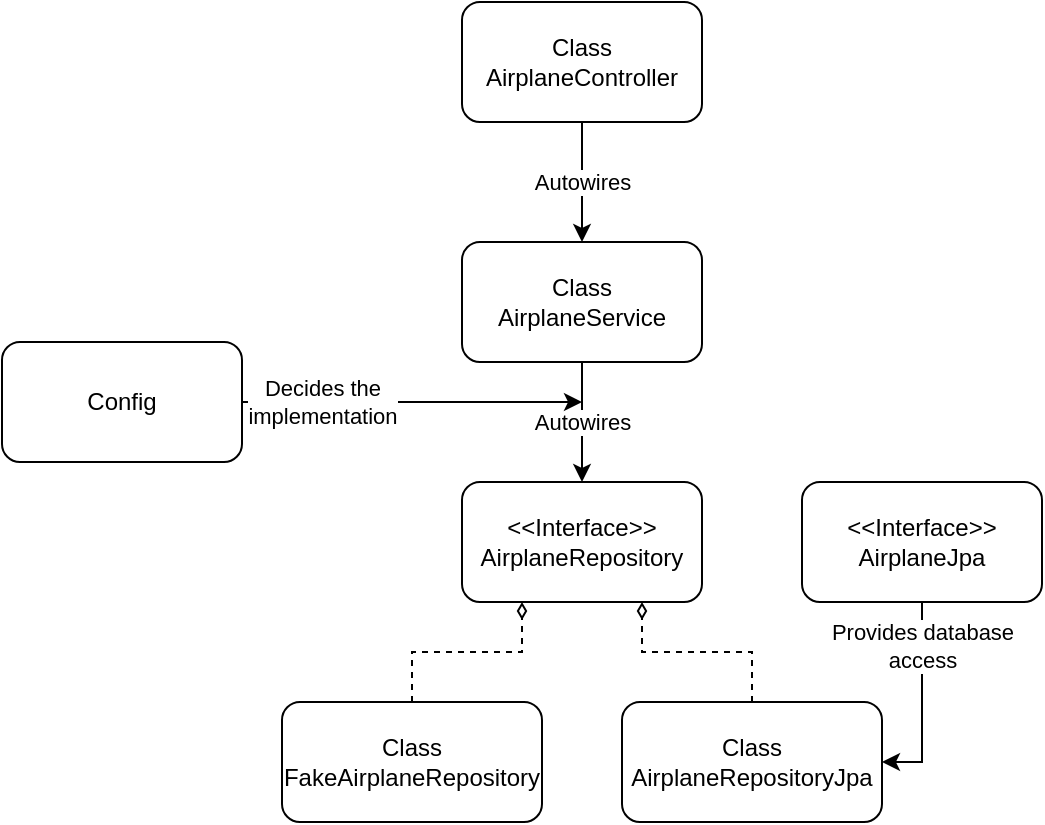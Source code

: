 <mxfile version="14.4.9" type="device"><diagram id="R2lEEEUBdFMjLlhIrx00" name="Page-1"><mxGraphModel dx="1038" dy="500" grid="1" gridSize="10" guides="1" tooltips="1" connect="1" arrows="1" fold="1" page="1" pageScale="1" pageWidth="850" pageHeight="1100" math="0" shadow="0" extFonts="Permanent Marker^https://fonts.googleapis.com/css?family=Permanent+Marker"><root><mxCell id="0"/><mxCell id="1" parent="0"/><mxCell id="prGO-nHgmfe0WE8WtIzg-3" value="Autowires" style="edgeStyle=orthogonalEdgeStyle;rounded=0;orthogonalLoop=1;jettySize=auto;html=1;entryX=0.5;entryY=0;entryDx=0;entryDy=0;" edge="1" parent="1" source="prGO-nHgmfe0WE8WtIzg-1" target="prGO-nHgmfe0WE8WtIzg-2"><mxGeometry relative="1" as="geometry"/></mxCell><mxCell id="prGO-nHgmfe0WE8WtIzg-1" value="Class&lt;br&gt;AirplaneController" style="rounded=1;whiteSpace=wrap;html=1;" vertex="1" parent="1"><mxGeometry x="360" y="120" width="120" height="60" as="geometry"/></mxCell><mxCell id="prGO-nHgmfe0WE8WtIzg-5" value="Autowires" style="edgeStyle=orthogonalEdgeStyle;rounded=0;orthogonalLoop=1;jettySize=auto;html=1;entryX=0.5;entryY=0;entryDx=0;entryDy=0;" edge="1" parent="1" source="prGO-nHgmfe0WE8WtIzg-2" target="prGO-nHgmfe0WE8WtIzg-4"><mxGeometry relative="1" as="geometry"/></mxCell><mxCell id="prGO-nHgmfe0WE8WtIzg-2" value="Class&lt;br&gt;AirplaneService" style="rounded=1;whiteSpace=wrap;html=1;" vertex="1" parent="1"><mxGeometry x="360" y="240" width="120" height="60" as="geometry"/></mxCell><mxCell id="prGO-nHgmfe0WE8WtIzg-4" value="&amp;lt;&amp;lt;Interface&amp;gt;&amp;gt;&lt;br&gt;AirplaneRepository" style="rounded=1;whiteSpace=wrap;html=1;" vertex="1" parent="1"><mxGeometry x="360" y="360" width="120" height="60" as="geometry"/></mxCell><mxCell id="prGO-nHgmfe0WE8WtIzg-10" style="edgeStyle=orthogonalEdgeStyle;rounded=0;orthogonalLoop=1;jettySize=auto;html=1;entryX=0.25;entryY=1;entryDx=0;entryDy=0;dashed=1;endArrow=diamondThin;endFill=0;" edge="1" parent="1" source="prGO-nHgmfe0WE8WtIzg-7" target="prGO-nHgmfe0WE8WtIzg-4"><mxGeometry relative="1" as="geometry"/></mxCell><mxCell id="prGO-nHgmfe0WE8WtIzg-7" value="Class&lt;br&gt;FakeAirplaneRepository" style="rounded=1;whiteSpace=wrap;html=1;" vertex="1" parent="1"><mxGeometry x="270" y="470" width="130" height="60" as="geometry"/></mxCell><mxCell id="prGO-nHgmfe0WE8WtIzg-11" style="edgeStyle=orthogonalEdgeStyle;rounded=0;orthogonalLoop=1;jettySize=auto;html=1;entryX=0.75;entryY=1;entryDx=0;entryDy=0;dashed=1;endArrow=diamondThin;endFill=0;" edge="1" parent="1" source="prGO-nHgmfe0WE8WtIzg-8" target="prGO-nHgmfe0WE8WtIzg-4"><mxGeometry relative="1" as="geometry"/></mxCell><mxCell id="prGO-nHgmfe0WE8WtIzg-8" value="Class&lt;br&gt;AirplaneRepositoryJpa" style="rounded=1;whiteSpace=wrap;html=1;" vertex="1" parent="1"><mxGeometry x="440" y="470" width="130" height="60" as="geometry"/></mxCell><mxCell id="prGO-nHgmfe0WE8WtIzg-14" value="Provides database&lt;br&gt;access" style="edgeStyle=orthogonalEdgeStyle;rounded=0;orthogonalLoop=1;jettySize=auto;html=1;entryX=1;entryY=0.5;entryDx=0;entryDy=0;endArrow=classic;endFill=1;" edge="1" parent="1" source="prGO-nHgmfe0WE8WtIzg-9" target="prGO-nHgmfe0WE8WtIzg-8"><mxGeometry x="-0.571" relative="1" as="geometry"><mxPoint as="offset"/></mxGeometry></mxCell><mxCell id="prGO-nHgmfe0WE8WtIzg-9" value="&amp;lt;&amp;lt;Interface&amp;gt;&amp;gt;&lt;br&gt;AirplaneJpa" style="rounded=1;whiteSpace=wrap;html=1;" vertex="1" parent="1"><mxGeometry x="530" y="360" width="120" height="60" as="geometry"/></mxCell><mxCell id="prGO-nHgmfe0WE8WtIzg-16" style="edgeStyle=orthogonalEdgeStyle;rounded=0;orthogonalLoop=1;jettySize=auto;html=1;endArrow=classic;endFill=1;" edge="1" parent="1" source="prGO-nHgmfe0WE8WtIzg-15"><mxGeometry relative="1" as="geometry"><mxPoint x="420" y="320" as="targetPoint"/></mxGeometry></mxCell><mxCell id="prGO-nHgmfe0WE8WtIzg-17" value="Decides the &lt;br&gt;implementation" style="edgeLabel;html=1;align=center;verticalAlign=middle;resizable=0;points=[];" vertex="1" connectable="0" parent="prGO-nHgmfe0WE8WtIzg-16"><mxGeometry x="-0.838" y="2" relative="1" as="geometry"><mxPoint x="26" y="2" as="offset"/></mxGeometry></mxCell><mxCell id="prGO-nHgmfe0WE8WtIzg-15" value="Config" style="rounded=1;whiteSpace=wrap;html=1;" vertex="1" parent="1"><mxGeometry x="130" y="290" width="120" height="60" as="geometry"/></mxCell></root></mxGraphModel></diagram></mxfile>
